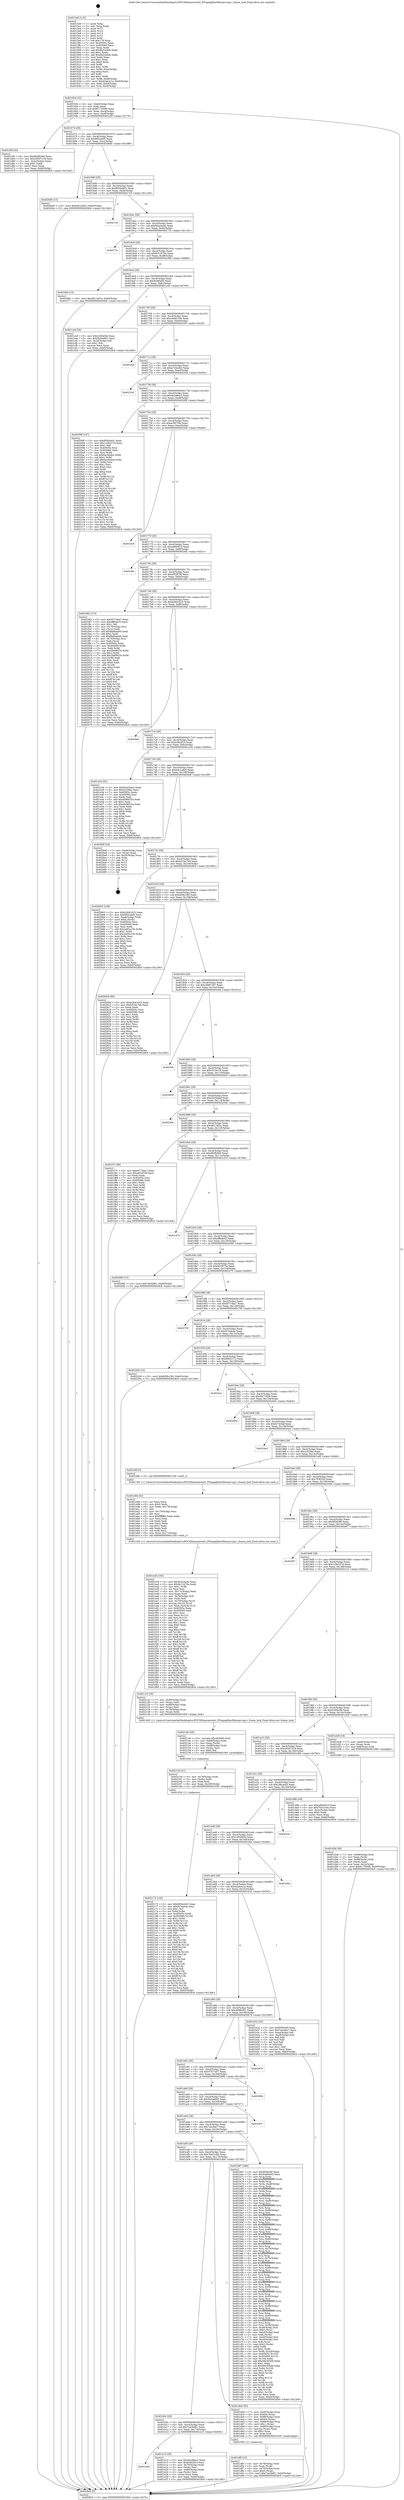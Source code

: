 digraph "0x4015e0" {
  label = "0x4015e0 (/mnt/c/Users/mathe/Desktop/tcc/POCII/binaries/extr_FFmpeglibavfilterqsvvpp.c_frame_lock_Final-ollvm.out::main(0))"
  labelloc = "t"
  node[shape=record]

  Entry [label="",width=0.3,height=0.3,shape=circle,fillcolor=black,style=filled]
  "0x401654" [label="{
     0x401654 [32]\l
     | [instrs]\l
     &nbsp;&nbsp;0x401654 \<+6\>: mov -0xb0(%rbp),%eax\l
     &nbsp;&nbsp;0x40165a \<+2\>: mov %eax,%ecx\l
     &nbsp;&nbsp;0x40165c \<+6\>: sub $0x817350f0,%ecx\l
     &nbsp;&nbsp;0x401662 \<+6\>: mov %eax,-0xc4(%rbp)\l
     &nbsp;&nbsp;0x401668 \<+6\>: mov %ecx,-0xc8(%rbp)\l
     &nbsp;&nbsp;0x40166e \<+6\>: je 0000000000401d5f \<main+0x77f\>\l
  }"]
  "0x401d5f" [label="{
     0x401d5f [30]\l
     | [instrs]\l
     &nbsp;&nbsp;0x401d5f \<+5\>: mov $0xd82fb560,%eax\l
     &nbsp;&nbsp;0x401d64 \<+5\>: mov $0x29307318,%ecx\l
     &nbsp;&nbsp;0x401d69 \<+3\>: mov -0x2c(%rbp),%edx\l
     &nbsp;&nbsp;0x401d6c \<+3\>: cmp $0x1,%edx\l
     &nbsp;&nbsp;0x401d6f \<+3\>: cmovl %ecx,%eax\l
     &nbsp;&nbsp;0x401d72 \<+6\>: mov %eax,-0xb0(%rbp)\l
     &nbsp;&nbsp;0x401d78 \<+5\>: jmp 00000000004028c6 \<main+0x12e6\>\l
  }"]
  "0x401674" [label="{
     0x401674 [28]\l
     | [instrs]\l
     &nbsp;&nbsp;0x401674 \<+5\>: jmp 0000000000401679 \<main+0x99\>\l
     &nbsp;&nbsp;0x401679 \<+6\>: mov -0xc4(%rbp),%eax\l
     &nbsp;&nbsp;0x40167f \<+5\>: sub $0x890cabf5,%eax\l
     &nbsp;&nbsp;0x401684 \<+6\>: mov %eax,-0xcc(%rbp)\l
     &nbsp;&nbsp;0x40168a \<+6\>: je 00000000004026d0 \<main+0x10f0\>\l
  }"]
  Exit [label="",width=0.3,height=0.3,shape=circle,fillcolor=black,style=filled,peripheries=2]
  "0x4026d0" [label="{
     0x4026d0 [15]\l
     | [instrs]\l
     &nbsp;&nbsp;0x4026d0 \<+10\>: movl $0xb4c1a9c5,-0xb0(%rbp)\l
     &nbsp;&nbsp;0x4026da \<+5\>: jmp 00000000004028c6 \<main+0x12e6\>\l
  }"]
  "0x401690" [label="{
     0x401690 [28]\l
     | [instrs]\l
     &nbsp;&nbsp;0x401690 \<+5\>: jmp 0000000000401695 \<main+0xb5\>\l
     &nbsp;&nbsp;0x401695 \<+6\>: mov -0xc4(%rbp),%eax\l
     &nbsp;&nbsp;0x40169b \<+5\>: sub $0x893bcb01,%eax\l
     &nbsp;&nbsp;0x4016a0 \<+6\>: mov %eax,-0xd0(%rbp)\l
     &nbsp;&nbsp;0x4016a6 \<+6\>: je 00000000004027c9 \<main+0x11e9\>\l
  }"]
  "0x402172" [label="{
     0x402172 [142]\l
     | [instrs]\l
     &nbsp;&nbsp;0x402172 \<+5\>: mov $0x893bcb01,%eax\l
     &nbsp;&nbsp;0x402177 \<+5\>: mov $0xf47aab4e,%esi\l
     &nbsp;&nbsp;0x40217c \<+2\>: mov $0x1,%cl\l
     &nbsp;&nbsp;0x40217e \<+3\>: xor %r8d,%r8d\l
     &nbsp;&nbsp;0x402181 \<+8\>: mov 0x40505c,%r9d\l
     &nbsp;&nbsp;0x402189 \<+8\>: mov 0x405060,%r10d\l
     &nbsp;&nbsp;0x402191 \<+4\>: sub $0x1,%r8d\l
     &nbsp;&nbsp;0x402195 \<+3\>: mov %r9d,%r11d\l
     &nbsp;&nbsp;0x402198 \<+3\>: add %r8d,%r11d\l
     &nbsp;&nbsp;0x40219b \<+4\>: imul %r11d,%r9d\l
     &nbsp;&nbsp;0x40219f \<+4\>: and $0x1,%r9d\l
     &nbsp;&nbsp;0x4021a3 \<+4\>: cmp $0x0,%r9d\l
     &nbsp;&nbsp;0x4021a7 \<+3\>: sete %bl\l
     &nbsp;&nbsp;0x4021aa \<+4\>: cmp $0xa,%r10d\l
     &nbsp;&nbsp;0x4021ae \<+4\>: setl %r14b\l
     &nbsp;&nbsp;0x4021b2 \<+3\>: mov %bl,%r15b\l
     &nbsp;&nbsp;0x4021b5 \<+4\>: xor $0xff,%r15b\l
     &nbsp;&nbsp;0x4021b9 \<+3\>: mov %r14b,%r12b\l
     &nbsp;&nbsp;0x4021bc \<+4\>: xor $0xff,%r12b\l
     &nbsp;&nbsp;0x4021c0 \<+3\>: xor $0x0,%cl\l
     &nbsp;&nbsp;0x4021c3 \<+3\>: mov %r15b,%r13b\l
     &nbsp;&nbsp;0x4021c6 \<+4\>: and $0x0,%r13b\l
     &nbsp;&nbsp;0x4021ca \<+2\>: and %cl,%bl\l
     &nbsp;&nbsp;0x4021cc \<+3\>: mov %r12b,%dl\l
     &nbsp;&nbsp;0x4021cf \<+3\>: and $0x0,%dl\l
     &nbsp;&nbsp;0x4021d2 \<+3\>: and %cl,%r14b\l
     &nbsp;&nbsp;0x4021d5 \<+3\>: or %bl,%r13b\l
     &nbsp;&nbsp;0x4021d8 \<+3\>: or %r14b,%dl\l
     &nbsp;&nbsp;0x4021db \<+3\>: xor %dl,%r13b\l
     &nbsp;&nbsp;0x4021de \<+3\>: or %r12b,%r15b\l
     &nbsp;&nbsp;0x4021e1 \<+4\>: xor $0xff,%r15b\l
     &nbsp;&nbsp;0x4021e5 \<+3\>: or $0x0,%cl\l
     &nbsp;&nbsp;0x4021e8 \<+3\>: and %cl,%r15b\l
     &nbsp;&nbsp;0x4021eb \<+3\>: or %r15b,%r13b\l
     &nbsp;&nbsp;0x4021ee \<+4\>: test $0x1,%r13b\l
     &nbsp;&nbsp;0x4021f2 \<+3\>: cmovne %esi,%eax\l
     &nbsp;&nbsp;0x4021f5 \<+6\>: mov %eax,-0xb0(%rbp)\l
     &nbsp;&nbsp;0x4021fb \<+5\>: jmp 00000000004028c6 \<main+0x12e6\>\l
  }"]
  "0x4027c9" [label="{
     0x4027c9\l
  }", style=dashed]
  "0x4016ac" [label="{
     0x4016ac [28]\l
     | [instrs]\l
     &nbsp;&nbsp;0x4016ac \<+5\>: jmp 00000000004016b1 \<main+0xd1\>\l
     &nbsp;&nbsp;0x4016b1 \<+6\>: mov -0xc4(%rbp),%eax\l
     &nbsp;&nbsp;0x4016b7 \<+5\>: sub $0x92a24a42,%eax\l
     &nbsp;&nbsp;0x4016bc \<+6\>: mov %eax,-0xd4(%rbp)\l
     &nbsp;&nbsp;0x4016c2 \<+6\>: je 000000000040273c \<main+0x115c\>\l
  }"]
  "0x40215d" [label="{
     0x40215d [21]\l
     | [instrs]\l
     &nbsp;&nbsp;0x40215d \<+4\>: mov -0x78(%rbp),%rdx\l
     &nbsp;&nbsp;0x402161 \<+3\>: mov (%rdx),%rdx\l
     &nbsp;&nbsp;0x402164 \<+3\>: mov %rdx,%rdi\l
     &nbsp;&nbsp;0x402167 \<+6\>: mov %eax,-0x180(%rbp)\l
     &nbsp;&nbsp;0x40216d \<+5\>: call 0000000000401030 \<free@plt\>\l
     | [calls]\l
     &nbsp;&nbsp;0x401030 \{1\} (unknown)\l
  }"]
  "0x40273c" [label="{
     0x40273c\l
  }", style=dashed]
  "0x4016c8" [label="{
     0x4016c8 [28]\l
     | [instrs]\l
     &nbsp;&nbsp;0x4016c8 \<+5\>: jmp 00000000004016cd \<main+0xed\>\l
     &nbsp;&nbsp;0x4016cd \<+6\>: mov -0xc4(%rbp),%eax\l
     &nbsp;&nbsp;0x4016d3 \<+5\>: sub $0x9c12476a,%eax\l
     &nbsp;&nbsp;0x4016d8 \<+6\>: mov %eax,-0xd8(%rbp)\l
     &nbsp;&nbsp;0x4016de \<+6\>: je 0000000000401f6d \<main+0x98d\>\l
  }"]
  "0x402140" [label="{
     0x402140 [29]\l
     | [instrs]\l
     &nbsp;&nbsp;0x402140 \<+10\>: movabs $0x4030d6,%rdi\l
     &nbsp;&nbsp;0x40214a \<+4\>: mov -0x68(%rbp),%rdx\l
     &nbsp;&nbsp;0x40214e \<+2\>: mov %eax,(%rdx)\l
     &nbsp;&nbsp;0x402150 \<+4\>: mov -0x68(%rbp),%rdx\l
     &nbsp;&nbsp;0x402154 \<+2\>: mov (%rdx),%esi\l
     &nbsp;&nbsp;0x402156 \<+2\>: mov $0x0,%al\l
     &nbsp;&nbsp;0x402158 \<+5\>: call 0000000000401040 \<printf@plt\>\l
     | [calls]\l
     &nbsp;&nbsp;0x401040 \{1\} (unknown)\l
  }"]
  "0x401f6d" [label="{
     0x401f6d [15]\l
     | [instrs]\l
     &nbsp;&nbsp;0x401f6d \<+10\>: movl $0xd6116f1e,-0xb0(%rbp)\l
     &nbsp;&nbsp;0x401f77 \<+5\>: jmp 00000000004028c6 \<main+0x12e6\>\l
  }"]
  "0x4016e4" [label="{
     0x4016e4 [28]\l
     | [instrs]\l
     &nbsp;&nbsp;0x4016e4 \<+5\>: jmp 00000000004016e9 \<main+0x109\>\l
     &nbsp;&nbsp;0x4016e9 \<+6\>: mov -0xc4(%rbp),%eax\l
     &nbsp;&nbsp;0x4016ef \<+5\>: sub $0x9cfd6e93,%eax\l
     &nbsp;&nbsp;0x4016f4 \<+6\>: mov %eax,-0xdc(%rbp)\l
     &nbsp;&nbsp;0x4016fa \<+6\>: je 0000000000401ce9 \<main+0x709\>\l
  }"]
  "0x401ec8" [label="{
     0x401ec8 [165]\l
     | [instrs]\l
     &nbsp;&nbsp;0x401ec8 \<+5\>: mov $0x92a24a42,%ecx\l
     &nbsp;&nbsp;0x401ecd \<+5\>: mov $0x9c12476a,%edx\l
     &nbsp;&nbsp;0x401ed2 \<+3\>: mov $0x1,%r8b\l
     &nbsp;&nbsp;0x401ed5 \<+2\>: xor %esi,%esi\l
     &nbsp;&nbsp;0x401ed7 \<+6\>: mov -0x17c(%rbp),%edi\l
     &nbsp;&nbsp;0x401edd \<+3\>: imul %eax,%edi\l
     &nbsp;&nbsp;0x401ee0 \<+4\>: mov -0x78(%rbp),%r9\l
     &nbsp;&nbsp;0x401ee4 \<+3\>: mov (%r9),%r9\l
     &nbsp;&nbsp;0x401ee7 \<+4\>: mov -0x70(%rbp),%r10\l
     &nbsp;&nbsp;0x401eeb \<+3\>: movslq (%r10),%r10\l
     &nbsp;&nbsp;0x401eee \<+4\>: mov %edi,(%r9,%r10,4)\l
     &nbsp;&nbsp;0x401ef2 \<+7\>: mov 0x40505c,%eax\l
     &nbsp;&nbsp;0x401ef9 \<+7\>: mov 0x405060,%edi\l
     &nbsp;&nbsp;0x401f00 \<+3\>: sub $0x1,%esi\l
     &nbsp;&nbsp;0x401f03 \<+3\>: mov %eax,%r11d\l
     &nbsp;&nbsp;0x401f06 \<+3\>: add %esi,%r11d\l
     &nbsp;&nbsp;0x401f09 \<+4\>: imul %r11d,%eax\l
     &nbsp;&nbsp;0x401f0d \<+3\>: and $0x1,%eax\l
     &nbsp;&nbsp;0x401f10 \<+3\>: cmp $0x0,%eax\l
     &nbsp;&nbsp;0x401f13 \<+3\>: sete %bl\l
     &nbsp;&nbsp;0x401f16 \<+3\>: cmp $0xa,%edi\l
     &nbsp;&nbsp;0x401f19 \<+4\>: setl %r14b\l
     &nbsp;&nbsp;0x401f1d \<+3\>: mov %bl,%r15b\l
     &nbsp;&nbsp;0x401f20 \<+4\>: xor $0xff,%r15b\l
     &nbsp;&nbsp;0x401f24 \<+3\>: mov %r14b,%r12b\l
     &nbsp;&nbsp;0x401f27 \<+4\>: xor $0xff,%r12b\l
     &nbsp;&nbsp;0x401f2b \<+4\>: xor $0x1,%r8b\l
     &nbsp;&nbsp;0x401f2f \<+3\>: mov %r15b,%r13b\l
     &nbsp;&nbsp;0x401f32 \<+4\>: and $0xff,%r13b\l
     &nbsp;&nbsp;0x401f36 \<+3\>: and %r8b,%bl\l
     &nbsp;&nbsp;0x401f39 \<+3\>: mov %r12b,%al\l
     &nbsp;&nbsp;0x401f3c \<+2\>: and $0xff,%al\l
     &nbsp;&nbsp;0x401f3e \<+3\>: and %r8b,%r14b\l
     &nbsp;&nbsp;0x401f41 \<+3\>: or %bl,%r13b\l
     &nbsp;&nbsp;0x401f44 \<+3\>: or %r14b,%al\l
     &nbsp;&nbsp;0x401f47 \<+3\>: xor %al,%r13b\l
     &nbsp;&nbsp;0x401f4a \<+3\>: or %r12b,%r15b\l
     &nbsp;&nbsp;0x401f4d \<+4\>: xor $0xff,%r15b\l
     &nbsp;&nbsp;0x401f51 \<+4\>: or $0x1,%r8b\l
     &nbsp;&nbsp;0x401f55 \<+3\>: and %r8b,%r15b\l
     &nbsp;&nbsp;0x401f58 \<+3\>: or %r15b,%r13b\l
     &nbsp;&nbsp;0x401f5b \<+4\>: test $0x1,%r13b\l
     &nbsp;&nbsp;0x401f5f \<+3\>: cmovne %edx,%ecx\l
     &nbsp;&nbsp;0x401f62 \<+6\>: mov %ecx,-0xb0(%rbp)\l
     &nbsp;&nbsp;0x401f68 \<+5\>: jmp 00000000004028c6 \<main+0x12e6\>\l
  }"]
  "0x401ce9" [label="{
     0x401ce9 [30]\l
     | [instrs]\l
     &nbsp;&nbsp;0x401ce9 \<+5\>: mov $0x23d0a3fa,%eax\l
     &nbsp;&nbsp;0x401cee \<+5\>: mov $0x5b2ee691,%ecx\l
     &nbsp;&nbsp;0x401cf3 \<+3\>: mov -0x2d(%rbp),%dl\l
     &nbsp;&nbsp;0x401cf6 \<+3\>: test $0x1,%dl\l
     &nbsp;&nbsp;0x401cf9 \<+3\>: cmovne %ecx,%eax\l
     &nbsp;&nbsp;0x401cfc \<+6\>: mov %eax,-0xb0(%rbp)\l
     &nbsp;&nbsp;0x401d02 \<+5\>: jmp 00000000004028c6 \<main+0x12e6\>\l
  }"]
  "0x401700" [label="{
     0x401700 [28]\l
     | [instrs]\l
     &nbsp;&nbsp;0x401700 \<+5\>: jmp 0000000000401705 \<main+0x125\>\l
     &nbsp;&nbsp;0x401705 \<+6\>: mov -0xc4(%rbp),%eax\l
     &nbsp;&nbsp;0x40170b \<+5\>: sub $0xa4682100,%eax\l
     &nbsp;&nbsp;0x401710 \<+6\>: mov %eax,-0xe0(%rbp)\l
     &nbsp;&nbsp;0x401716 \<+6\>: je 000000000040220f \<main+0xc2f\>\l
  }"]
  "0x401e94" [label="{
     0x401e94 [52]\l
     | [instrs]\l
     &nbsp;&nbsp;0x401e94 \<+2\>: xor %ecx,%ecx\l
     &nbsp;&nbsp;0x401e96 \<+5\>: mov $0x2,%edx\l
     &nbsp;&nbsp;0x401e9b \<+6\>: mov %edx,-0x178(%rbp)\l
     &nbsp;&nbsp;0x401ea1 \<+1\>: cltd\l
     &nbsp;&nbsp;0x401ea2 \<+6\>: mov -0x178(%rbp),%esi\l
     &nbsp;&nbsp;0x401ea8 \<+2\>: idiv %esi\l
     &nbsp;&nbsp;0x401eaa \<+6\>: imul $0xfffffffe,%edx,%edx\l
     &nbsp;&nbsp;0x401eb0 \<+2\>: mov %ecx,%edi\l
     &nbsp;&nbsp;0x401eb2 \<+2\>: sub %edx,%edi\l
     &nbsp;&nbsp;0x401eb4 \<+2\>: mov %ecx,%edx\l
     &nbsp;&nbsp;0x401eb6 \<+3\>: sub $0x1,%edx\l
     &nbsp;&nbsp;0x401eb9 \<+2\>: add %edx,%edi\l
     &nbsp;&nbsp;0x401ebb \<+2\>: sub %edi,%ecx\l
     &nbsp;&nbsp;0x401ebd \<+6\>: mov %ecx,-0x17c(%rbp)\l
     &nbsp;&nbsp;0x401ec3 \<+5\>: call 0000000000401160 \<next_i\>\l
     | [calls]\l
     &nbsp;&nbsp;0x401160 \{1\} (/mnt/c/Users/mathe/Desktop/tcc/POCII/binaries/extr_FFmpeglibavfilterqsvvpp.c_frame_lock_Final-ollvm.out::next_i)\l
  }"]
  "0x40220f" [label="{
     0x40220f\l
  }", style=dashed]
  "0x40171c" [label="{
     0x40171c [28]\l
     | [instrs]\l
     &nbsp;&nbsp;0x40171c \<+5\>: jmp 0000000000401721 \<main+0x141\>\l
     &nbsp;&nbsp;0x401721 \<+6\>: mov -0xc4(%rbp),%eax\l
     &nbsp;&nbsp;0x401727 \<+5\>: sub $0xa71bceb0,%eax\l
     &nbsp;&nbsp;0x40172c \<+6\>: mov %eax,-0xe4(%rbp)\l
     &nbsp;&nbsp;0x401732 \<+6\>: je 000000000040233d \<main+0xd5d\>\l
  }"]
  "0x401b28" [label="{
     0x401b28\l
  }", style=dashed]
  "0x40233d" [label="{
     0x40233d\l
  }", style=dashed]
  "0x401738" [label="{
     0x401738 [28]\l
     | [instrs]\l
     &nbsp;&nbsp;0x401738 \<+5\>: jmp 000000000040173d \<main+0x15d\>\l
     &nbsp;&nbsp;0x40173d \<+6\>: mov -0xc4(%rbp),%eax\l
     &nbsp;&nbsp;0x401743 \<+5\>: sub $0xab2d8ac2,%eax\l
     &nbsp;&nbsp;0x401748 \<+6\>: mov %eax,-0xe8(%rbp)\l
     &nbsp;&nbsp;0x40174e \<+6\>: je 000000000040208f \<main+0xaaf\>\l
  }"]
  "0x401e10" [label="{
     0x401e10 [36]\l
     | [instrs]\l
     &nbsp;&nbsp;0x401e10 \<+5\>: mov $0xab2d8ac2,%eax\l
     &nbsp;&nbsp;0x401e15 \<+5\>: mov $0xb3fa2f10,%ecx\l
     &nbsp;&nbsp;0x401e1a \<+4\>: mov -0x70(%rbp),%rdx\l
     &nbsp;&nbsp;0x401e1e \<+2\>: mov (%rdx),%esi\l
     &nbsp;&nbsp;0x401e20 \<+4\>: mov -0x80(%rbp),%rdx\l
     &nbsp;&nbsp;0x401e24 \<+2\>: cmp (%rdx),%esi\l
     &nbsp;&nbsp;0x401e26 \<+3\>: cmovl %ecx,%eax\l
     &nbsp;&nbsp;0x401e29 \<+6\>: mov %eax,-0xb0(%rbp)\l
     &nbsp;&nbsp;0x401e2f \<+5\>: jmp 00000000004028c6 \<main+0x12e6\>\l
  }"]
  "0x40208f" [label="{
     0x40208f [147]\l
     | [instrs]\l
     &nbsp;&nbsp;0x40208f \<+5\>: mov $0x893bcb01,%eax\l
     &nbsp;&nbsp;0x402094 \<+5\>: mov $0x1c5b227d,%ecx\l
     &nbsp;&nbsp;0x402099 \<+2\>: mov $0x1,%dl\l
     &nbsp;&nbsp;0x40209b \<+7\>: mov 0x40505c,%esi\l
     &nbsp;&nbsp;0x4020a2 \<+7\>: mov 0x405060,%edi\l
     &nbsp;&nbsp;0x4020a9 \<+3\>: mov %esi,%r8d\l
     &nbsp;&nbsp;0x4020ac \<+7\>: sub $0x6ac0dab4,%r8d\l
     &nbsp;&nbsp;0x4020b3 \<+4\>: sub $0x1,%r8d\l
     &nbsp;&nbsp;0x4020b7 \<+7\>: add $0x6ac0dab4,%r8d\l
     &nbsp;&nbsp;0x4020be \<+4\>: imul %r8d,%esi\l
     &nbsp;&nbsp;0x4020c2 \<+3\>: and $0x1,%esi\l
     &nbsp;&nbsp;0x4020c5 \<+3\>: cmp $0x0,%esi\l
     &nbsp;&nbsp;0x4020c8 \<+4\>: sete %r9b\l
     &nbsp;&nbsp;0x4020cc \<+3\>: cmp $0xa,%edi\l
     &nbsp;&nbsp;0x4020cf \<+4\>: setl %r10b\l
     &nbsp;&nbsp;0x4020d3 \<+3\>: mov %r9b,%r11b\l
     &nbsp;&nbsp;0x4020d6 \<+4\>: xor $0xff,%r11b\l
     &nbsp;&nbsp;0x4020da \<+3\>: mov %r10b,%bl\l
     &nbsp;&nbsp;0x4020dd \<+3\>: xor $0xff,%bl\l
     &nbsp;&nbsp;0x4020e0 \<+3\>: xor $0x1,%dl\l
     &nbsp;&nbsp;0x4020e3 \<+3\>: mov %r11b,%r14b\l
     &nbsp;&nbsp;0x4020e6 \<+4\>: and $0xff,%r14b\l
     &nbsp;&nbsp;0x4020ea \<+3\>: and %dl,%r9b\l
     &nbsp;&nbsp;0x4020ed \<+3\>: mov %bl,%r15b\l
     &nbsp;&nbsp;0x4020f0 \<+4\>: and $0xff,%r15b\l
     &nbsp;&nbsp;0x4020f4 \<+3\>: and %dl,%r10b\l
     &nbsp;&nbsp;0x4020f7 \<+3\>: or %r9b,%r14b\l
     &nbsp;&nbsp;0x4020fa \<+3\>: or %r10b,%r15b\l
     &nbsp;&nbsp;0x4020fd \<+3\>: xor %r15b,%r14b\l
     &nbsp;&nbsp;0x402100 \<+3\>: or %bl,%r11b\l
     &nbsp;&nbsp;0x402103 \<+4\>: xor $0xff,%r11b\l
     &nbsp;&nbsp;0x402107 \<+3\>: or $0x1,%dl\l
     &nbsp;&nbsp;0x40210a \<+3\>: and %dl,%r11b\l
     &nbsp;&nbsp;0x40210d \<+3\>: or %r11b,%r14b\l
     &nbsp;&nbsp;0x402110 \<+4\>: test $0x1,%r14b\l
     &nbsp;&nbsp;0x402114 \<+3\>: cmovne %ecx,%eax\l
     &nbsp;&nbsp;0x402117 \<+6\>: mov %eax,-0xb0(%rbp)\l
     &nbsp;&nbsp;0x40211d \<+5\>: jmp 00000000004028c6 \<main+0x12e6\>\l
  }"]
  "0x401754" [label="{
     0x401754 [28]\l
     | [instrs]\l
     &nbsp;&nbsp;0x401754 \<+5\>: jmp 0000000000401759 \<main+0x179\>\l
     &nbsp;&nbsp;0x401759 \<+6\>: mov -0xc4(%rbp),%eax\l
     &nbsp;&nbsp;0x40175f \<+5\>: sub $0xac5675fe,%eax\l
     &nbsp;&nbsp;0x401764 \<+6\>: mov %eax,-0xec(%rbp)\l
     &nbsp;&nbsp;0x40176a \<+6\>: je 00000000004023c6 \<main+0xde6\>\l
  }"]
  "0x401df0" [label="{
     0x401df0 [32]\l
     | [instrs]\l
     &nbsp;&nbsp;0x401df0 \<+4\>: mov -0x78(%rbp),%rdi\l
     &nbsp;&nbsp;0x401df4 \<+3\>: mov %rax,(%rdi)\l
     &nbsp;&nbsp;0x401df7 \<+4\>: mov -0x70(%rbp),%rax\l
     &nbsp;&nbsp;0x401dfb \<+6\>: movl $0x0,(%rax)\l
     &nbsp;&nbsp;0x401e01 \<+10\>: movl $0x7ee5bf61,-0xb0(%rbp)\l
     &nbsp;&nbsp;0x401e0b \<+5\>: jmp 00000000004028c6 \<main+0x12e6\>\l
  }"]
  "0x4023c6" [label="{
     0x4023c6\l
  }", style=dashed]
  "0x401770" [label="{
     0x401770 [28]\l
     | [instrs]\l
     &nbsp;&nbsp;0x401770 \<+5\>: jmp 0000000000401775 \<main+0x195\>\l
     &nbsp;&nbsp;0x401775 \<+6\>: mov -0xc4(%rbp),%eax\l
     &nbsp;&nbsp;0x40177b \<+5\>: sub $0xadf44910,%eax\l
     &nbsp;&nbsp;0x401780 \<+6\>: mov %eax,-0xf0(%rbp)\l
     &nbsp;&nbsp;0x401786 \<+6\>: je 00000000004024fc \<main+0xf1c\>\l
  }"]
  "0x401b0c" [label="{
     0x401b0c [28]\l
     | [instrs]\l
     &nbsp;&nbsp;0x401b0c \<+5\>: jmp 0000000000401b11 \<main+0x531\>\l
     &nbsp;&nbsp;0x401b11 \<+6\>: mov -0xc4(%rbp),%eax\l
     &nbsp;&nbsp;0x401b17 \<+5\>: sub $0x7ee5bf61,%eax\l
     &nbsp;&nbsp;0x401b1c \<+6\>: mov %eax,-0x174(%rbp)\l
     &nbsp;&nbsp;0x401b22 \<+6\>: je 0000000000401e10 \<main+0x830\>\l
  }"]
  "0x4024fc" [label="{
     0x4024fc\l
  }", style=dashed]
  "0x40178c" [label="{
     0x40178c [28]\l
     | [instrs]\l
     &nbsp;&nbsp;0x40178c \<+5\>: jmp 0000000000401791 \<main+0x1b1\>\l
     &nbsp;&nbsp;0x401791 \<+6\>: mov -0xc4(%rbp),%eax\l
     &nbsp;&nbsp;0x401797 \<+5\>: sub $0xaf52876f,%eax\l
     &nbsp;&nbsp;0x40179c \<+6\>: mov %eax,-0xf4(%rbp)\l
     &nbsp;&nbsp;0x4017a2 \<+6\>: je 0000000000401fd2 \<main+0x9f2\>\l
  }"]
  "0x401db9" [label="{
     0x401db9 [55]\l
     | [instrs]\l
     &nbsp;&nbsp;0x401db9 \<+7\>: mov -0x90(%rbp),%rax\l
     &nbsp;&nbsp;0x401dc0 \<+6\>: movl $0x64,(%rax)\l
     &nbsp;&nbsp;0x401dc6 \<+7\>: mov -0x88(%rbp),%rax\l
     &nbsp;&nbsp;0x401dcd \<+6\>: movl $0x64,(%rax)\l
     &nbsp;&nbsp;0x401dd3 \<+4\>: mov -0x80(%rbp),%rax\l
     &nbsp;&nbsp;0x401dd7 \<+6\>: movl $0x1,(%rax)\l
     &nbsp;&nbsp;0x401ddd \<+4\>: mov -0x80(%rbp),%rax\l
     &nbsp;&nbsp;0x401de1 \<+3\>: movslq (%rax),%rax\l
     &nbsp;&nbsp;0x401de4 \<+4\>: shl $0x2,%rax\l
     &nbsp;&nbsp;0x401de8 \<+3\>: mov %rax,%rdi\l
     &nbsp;&nbsp;0x401deb \<+5\>: call 0000000000401050 \<malloc@plt\>\l
     | [calls]\l
     &nbsp;&nbsp;0x401050 \{1\} (unknown)\l
  }"]
  "0x401fd2" [label="{
     0x401fd2 [174]\l
     | [instrs]\l
     &nbsp;&nbsp;0x401fd2 \<+5\>: mov $0xf4774ba7,%eax\l
     &nbsp;&nbsp;0x401fd7 \<+5\>: mov $0xdffbde33,%ecx\l
     &nbsp;&nbsp;0x401fdc \<+2\>: mov $0x1,%dl\l
     &nbsp;&nbsp;0x401fde \<+4\>: mov -0x70(%rbp),%rsi\l
     &nbsp;&nbsp;0x401fe2 \<+2\>: mov (%rsi),%edi\l
     &nbsp;&nbsp;0x401fe4 \<+6\>: add $0x9b6bad40,%edi\l
     &nbsp;&nbsp;0x401fea \<+3\>: add $0x1,%edi\l
     &nbsp;&nbsp;0x401fed \<+6\>: sub $0x9b6bad40,%edi\l
     &nbsp;&nbsp;0x401ff3 \<+4\>: mov -0x70(%rbp),%rsi\l
     &nbsp;&nbsp;0x401ff7 \<+2\>: mov %edi,(%rsi)\l
     &nbsp;&nbsp;0x401ff9 \<+7\>: mov 0x40505c,%edi\l
     &nbsp;&nbsp;0x402000 \<+8\>: mov 0x405060,%r8d\l
     &nbsp;&nbsp;0x402008 \<+3\>: mov %edi,%r9d\l
     &nbsp;&nbsp;0x40200b \<+7\>: sub $0x2b6f9534,%r9d\l
     &nbsp;&nbsp;0x402012 \<+4\>: sub $0x1,%r9d\l
     &nbsp;&nbsp;0x402016 \<+7\>: add $0x2b6f9534,%r9d\l
     &nbsp;&nbsp;0x40201d \<+4\>: imul %r9d,%edi\l
     &nbsp;&nbsp;0x402021 \<+3\>: and $0x1,%edi\l
     &nbsp;&nbsp;0x402024 \<+3\>: cmp $0x0,%edi\l
     &nbsp;&nbsp;0x402027 \<+4\>: sete %r10b\l
     &nbsp;&nbsp;0x40202b \<+4\>: cmp $0xa,%r8d\l
     &nbsp;&nbsp;0x40202f \<+4\>: setl %r11b\l
     &nbsp;&nbsp;0x402033 \<+3\>: mov %r10b,%bl\l
     &nbsp;&nbsp;0x402036 \<+3\>: xor $0xff,%bl\l
     &nbsp;&nbsp;0x402039 \<+3\>: mov %r11b,%r14b\l
     &nbsp;&nbsp;0x40203c \<+4\>: xor $0xff,%r14b\l
     &nbsp;&nbsp;0x402040 \<+3\>: xor $0x0,%dl\l
     &nbsp;&nbsp;0x402043 \<+3\>: mov %bl,%r15b\l
     &nbsp;&nbsp;0x402046 \<+4\>: and $0x0,%r15b\l
     &nbsp;&nbsp;0x40204a \<+3\>: and %dl,%r10b\l
     &nbsp;&nbsp;0x40204d \<+3\>: mov %r14b,%r12b\l
     &nbsp;&nbsp;0x402050 \<+4\>: and $0x0,%r12b\l
     &nbsp;&nbsp;0x402054 \<+3\>: and %dl,%r11b\l
     &nbsp;&nbsp;0x402057 \<+3\>: or %r10b,%r15b\l
     &nbsp;&nbsp;0x40205a \<+3\>: or %r11b,%r12b\l
     &nbsp;&nbsp;0x40205d \<+3\>: xor %r12b,%r15b\l
     &nbsp;&nbsp;0x402060 \<+3\>: or %r14b,%bl\l
     &nbsp;&nbsp;0x402063 \<+3\>: xor $0xff,%bl\l
     &nbsp;&nbsp;0x402066 \<+3\>: or $0x0,%dl\l
     &nbsp;&nbsp;0x402069 \<+2\>: and %dl,%bl\l
     &nbsp;&nbsp;0x40206b \<+3\>: or %bl,%r15b\l
     &nbsp;&nbsp;0x40206e \<+4\>: test $0x1,%r15b\l
     &nbsp;&nbsp;0x402072 \<+3\>: cmovne %ecx,%eax\l
     &nbsp;&nbsp;0x402075 \<+6\>: mov %eax,-0xb0(%rbp)\l
     &nbsp;&nbsp;0x40207b \<+5\>: jmp 00000000004028c6 \<main+0x12e6\>\l
  }"]
  "0x4017a8" [label="{
     0x4017a8 [28]\l
     | [instrs]\l
     &nbsp;&nbsp;0x4017a8 \<+5\>: jmp 00000000004017ad \<main+0x1cd\>\l
     &nbsp;&nbsp;0x4017ad \<+6\>: mov -0xc4(%rbp),%eax\l
     &nbsp;&nbsp;0x4017b3 \<+5\>: sub $0xb2841615,%eax\l
     &nbsp;&nbsp;0x4017b8 \<+6\>: mov %eax,-0xf8(%rbp)\l
     &nbsp;&nbsp;0x4017be \<+6\>: je 00000000004028af \<main+0x12cf\>\l
  }"]
  "0x401d3b" [label="{
     0x401d3b [36]\l
     | [instrs]\l
     &nbsp;&nbsp;0x401d3b \<+7\>: mov -0x98(%rbp),%rdi\l
     &nbsp;&nbsp;0x401d42 \<+2\>: mov %eax,(%rdi)\l
     &nbsp;&nbsp;0x401d44 \<+7\>: mov -0x98(%rbp),%rdi\l
     &nbsp;&nbsp;0x401d4b \<+2\>: mov (%rdi),%eax\l
     &nbsp;&nbsp;0x401d4d \<+3\>: mov %eax,-0x2c(%rbp)\l
     &nbsp;&nbsp;0x401d50 \<+10\>: movl $0x817350f0,-0xb0(%rbp)\l
     &nbsp;&nbsp;0x401d5a \<+5\>: jmp 00000000004028c6 \<main+0x12e6\>\l
  }"]
  "0x4028af" [label="{
     0x4028af\l
  }", style=dashed]
  "0x4017c4" [label="{
     0x4017c4 [28]\l
     | [instrs]\l
     &nbsp;&nbsp;0x4017c4 \<+5\>: jmp 00000000004017c9 \<main+0x1e9\>\l
     &nbsp;&nbsp;0x4017c9 \<+6\>: mov -0xc4(%rbp),%eax\l
     &nbsp;&nbsp;0x4017cf \<+5\>: sub $0xb3fa2f10,%eax\l
     &nbsp;&nbsp;0x4017d4 \<+6\>: mov %eax,-0xfc(%rbp)\l
     &nbsp;&nbsp;0x4017da \<+6\>: je 0000000000401e34 \<main+0x854\>\l
  }"]
  "0x401af0" [label="{
     0x401af0 [28]\l
     | [instrs]\l
     &nbsp;&nbsp;0x401af0 \<+5\>: jmp 0000000000401af5 \<main+0x515\>\l
     &nbsp;&nbsp;0x401af5 \<+6\>: mov -0xc4(%rbp),%eax\l
     &nbsp;&nbsp;0x401afb \<+5\>: sub $0x7be3140c,%eax\l
     &nbsp;&nbsp;0x401b00 \<+6\>: mov %eax,-0x170(%rbp)\l
     &nbsp;&nbsp;0x401b06 \<+6\>: je 0000000000401db9 \<main+0x7d9\>\l
  }"]
  "0x401e34" [label="{
     0x401e34 [91]\l
     | [instrs]\l
     &nbsp;&nbsp;0x401e34 \<+5\>: mov $0x92a24a42,%eax\l
     &nbsp;&nbsp;0x401e39 \<+5\>: mov $0x2325fec,%ecx\l
     &nbsp;&nbsp;0x401e3e \<+7\>: mov 0x40505c,%edx\l
     &nbsp;&nbsp;0x401e45 \<+7\>: mov 0x405060,%esi\l
     &nbsp;&nbsp;0x401e4c \<+2\>: mov %edx,%edi\l
     &nbsp;&nbsp;0x401e4e \<+6\>: add $0xeb96025a,%edi\l
     &nbsp;&nbsp;0x401e54 \<+3\>: sub $0x1,%edi\l
     &nbsp;&nbsp;0x401e57 \<+6\>: sub $0xeb96025a,%edi\l
     &nbsp;&nbsp;0x401e5d \<+3\>: imul %edi,%edx\l
     &nbsp;&nbsp;0x401e60 \<+3\>: and $0x1,%edx\l
     &nbsp;&nbsp;0x401e63 \<+3\>: cmp $0x0,%edx\l
     &nbsp;&nbsp;0x401e66 \<+4\>: sete %r8b\l
     &nbsp;&nbsp;0x401e6a \<+3\>: cmp $0xa,%esi\l
     &nbsp;&nbsp;0x401e6d \<+4\>: setl %r9b\l
     &nbsp;&nbsp;0x401e71 \<+3\>: mov %r8b,%r10b\l
     &nbsp;&nbsp;0x401e74 \<+3\>: and %r9b,%r10b\l
     &nbsp;&nbsp;0x401e77 \<+3\>: xor %r9b,%r8b\l
     &nbsp;&nbsp;0x401e7a \<+3\>: or %r8b,%r10b\l
     &nbsp;&nbsp;0x401e7d \<+4\>: test $0x1,%r10b\l
     &nbsp;&nbsp;0x401e81 \<+3\>: cmovne %ecx,%eax\l
     &nbsp;&nbsp;0x401e84 \<+6\>: mov %eax,-0xb0(%rbp)\l
     &nbsp;&nbsp;0x401e8a \<+5\>: jmp 00000000004028c6 \<main+0x12e6\>\l
  }"]
  "0x4017e0" [label="{
     0x4017e0 [28]\l
     | [instrs]\l
     &nbsp;&nbsp;0x4017e0 \<+5\>: jmp 00000000004017e5 \<main+0x205\>\l
     &nbsp;&nbsp;0x4017e5 \<+6\>: mov -0xc4(%rbp),%eax\l
     &nbsp;&nbsp;0x4017eb \<+5\>: sub $0xb4c1a9c5,%eax\l
     &nbsp;&nbsp;0x4017f0 \<+6\>: mov %eax,-0x100(%rbp)\l
     &nbsp;&nbsp;0x4017f6 \<+6\>: je 00000000004026df \<main+0x10ff\>\l
  }"]
  "0x401b67" [label="{
     0x401b67 [386]\l
     | [instrs]\l
     &nbsp;&nbsp;0x401b67 \<+5\>: mov $0x8f38289,%eax\l
     &nbsp;&nbsp;0x401b6c \<+5\>: mov $0x9cfd6e93,%ecx\l
     &nbsp;&nbsp;0x401b71 \<+3\>: mov %rsp,%rdx\l
     &nbsp;&nbsp;0x401b74 \<+4\>: add $0xfffffffffffffff0,%rdx\l
     &nbsp;&nbsp;0x401b78 \<+3\>: mov %rdx,%rsp\l
     &nbsp;&nbsp;0x401b7b \<+7\>: mov %rdx,-0xa8(%rbp)\l
     &nbsp;&nbsp;0x401b82 \<+3\>: mov %rsp,%rdx\l
     &nbsp;&nbsp;0x401b85 \<+4\>: add $0xfffffffffffffff0,%rdx\l
     &nbsp;&nbsp;0x401b89 \<+3\>: mov %rdx,%rsp\l
     &nbsp;&nbsp;0x401b8c \<+3\>: mov %rsp,%rsi\l
     &nbsp;&nbsp;0x401b8f \<+4\>: add $0xfffffffffffffff0,%rsi\l
     &nbsp;&nbsp;0x401b93 \<+3\>: mov %rsi,%rsp\l
     &nbsp;&nbsp;0x401b96 \<+7\>: mov %rsi,-0xa0(%rbp)\l
     &nbsp;&nbsp;0x401b9d \<+3\>: mov %rsp,%rsi\l
     &nbsp;&nbsp;0x401ba0 \<+4\>: add $0xfffffffffffffff0,%rsi\l
     &nbsp;&nbsp;0x401ba4 \<+3\>: mov %rsi,%rsp\l
     &nbsp;&nbsp;0x401ba7 \<+7\>: mov %rsi,-0x98(%rbp)\l
     &nbsp;&nbsp;0x401bae \<+3\>: mov %rsp,%rsi\l
     &nbsp;&nbsp;0x401bb1 \<+4\>: add $0xfffffffffffffff0,%rsi\l
     &nbsp;&nbsp;0x401bb5 \<+3\>: mov %rsi,%rsp\l
     &nbsp;&nbsp;0x401bb8 \<+7\>: mov %rsi,-0x90(%rbp)\l
     &nbsp;&nbsp;0x401bbf \<+3\>: mov %rsp,%rsi\l
     &nbsp;&nbsp;0x401bc2 \<+4\>: add $0xfffffffffffffff0,%rsi\l
     &nbsp;&nbsp;0x401bc6 \<+3\>: mov %rsi,%rsp\l
     &nbsp;&nbsp;0x401bc9 \<+7\>: mov %rsi,-0x88(%rbp)\l
     &nbsp;&nbsp;0x401bd0 \<+3\>: mov %rsp,%rsi\l
     &nbsp;&nbsp;0x401bd3 \<+4\>: add $0xfffffffffffffff0,%rsi\l
     &nbsp;&nbsp;0x401bd7 \<+3\>: mov %rsi,%rsp\l
     &nbsp;&nbsp;0x401bda \<+4\>: mov %rsi,-0x80(%rbp)\l
     &nbsp;&nbsp;0x401bde \<+3\>: mov %rsp,%rsi\l
     &nbsp;&nbsp;0x401be1 \<+4\>: add $0xfffffffffffffff0,%rsi\l
     &nbsp;&nbsp;0x401be5 \<+3\>: mov %rsi,%rsp\l
     &nbsp;&nbsp;0x401be8 \<+4\>: mov %rsi,-0x78(%rbp)\l
     &nbsp;&nbsp;0x401bec \<+3\>: mov %rsp,%rsi\l
     &nbsp;&nbsp;0x401bef \<+4\>: add $0xfffffffffffffff0,%rsi\l
     &nbsp;&nbsp;0x401bf3 \<+3\>: mov %rsi,%rsp\l
     &nbsp;&nbsp;0x401bf6 \<+4\>: mov %rsi,-0x70(%rbp)\l
     &nbsp;&nbsp;0x401bfa \<+3\>: mov %rsp,%rsi\l
     &nbsp;&nbsp;0x401bfd \<+4\>: add $0xfffffffffffffff0,%rsi\l
     &nbsp;&nbsp;0x401c01 \<+3\>: mov %rsi,%rsp\l
     &nbsp;&nbsp;0x401c04 \<+4\>: mov %rsi,-0x68(%rbp)\l
     &nbsp;&nbsp;0x401c08 \<+3\>: mov %rsp,%rsi\l
     &nbsp;&nbsp;0x401c0b \<+4\>: add $0xfffffffffffffff0,%rsi\l
     &nbsp;&nbsp;0x401c0f \<+3\>: mov %rsi,%rsp\l
     &nbsp;&nbsp;0x401c12 \<+4\>: mov %rsi,-0x60(%rbp)\l
     &nbsp;&nbsp;0x401c16 \<+3\>: mov %rsp,%rsi\l
     &nbsp;&nbsp;0x401c19 \<+4\>: add $0xfffffffffffffff0,%rsi\l
     &nbsp;&nbsp;0x401c1d \<+3\>: mov %rsi,%rsp\l
     &nbsp;&nbsp;0x401c20 \<+4\>: mov %rsi,-0x58(%rbp)\l
     &nbsp;&nbsp;0x401c24 \<+3\>: mov %rsp,%rsi\l
     &nbsp;&nbsp;0x401c27 \<+4\>: add $0xfffffffffffffff0,%rsi\l
     &nbsp;&nbsp;0x401c2b \<+3\>: mov %rsi,%rsp\l
     &nbsp;&nbsp;0x401c2e \<+4\>: mov %rsi,-0x50(%rbp)\l
     &nbsp;&nbsp;0x401c32 \<+3\>: mov %rsp,%rsi\l
     &nbsp;&nbsp;0x401c35 \<+4\>: add $0xfffffffffffffff0,%rsi\l
     &nbsp;&nbsp;0x401c39 \<+3\>: mov %rsi,%rsp\l
     &nbsp;&nbsp;0x401c3c \<+4\>: mov %rsi,-0x48(%rbp)\l
     &nbsp;&nbsp;0x401c40 \<+3\>: mov %rsp,%rsi\l
     &nbsp;&nbsp;0x401c43 \<+4\>: add $0xfffffffffffffff0,%rsi\l
     &nbsp;&nbsp;0x401c47 \<+3\>: mov %rsi,%rsp\l
     &nbsp;&nbsp;0x401c4a \<+4\>: mov %rsi,-0x40(%rbp)\l
     &nbsp;&nbsp;0x401c4e \<+3\>: mov %rsp,%rsi\l
     &nbsp;&nbsp;0x401c51 \<+4\>: add $0xfffffffffffffff0,%rsi\l
     &nbsp;&nbsp;0x401c55 \<+3\>: mov %rsi,%rsp\l
     &nbsp;&nbsp;0x401c58 \<+4\>: mov %rsi,-0x38(%rbp)\l
     &nbsp;&nbsp;0x401c5c \<+7\>: mov -0xa8(%rbp),%rsi\l
     &nbsp;&nbsp;0x401c63 \<+6\>: movl $0x0,(%rsi)\l
     &nbsp;&nbsp;0x401c69 \<+6\>: mov -0xb4(%rbp),%edi\l
     &nbsp;&nbsp;0x401c6f \<+2\>: mov %edi,(%rdx)\l
     &nbsp;&nbsp;0x401c71 \<+7\>: mov -0xa0(%rbp),%rsi\l
     &nbsp;&nbsp;0x401c78 \<+7\>: mov -0xc0(%rbp),%r8\l
     &nbsp;&nbsp;0x401c7f \<+3\>: mov %r8,(%rsi)\l
     &nbsp;&nbsp;0x401c82 \<+3\>: cmpl $0x2,(%rdx)\l
     &nbsp;&nbsp;0x401c85 \<+4\>: setne %r9b\l
     &nbsp;&nbsp;0x401c89 \<+4\>: and $0x1,%r9b\l
     &nbsp;&nbsp;0x401c8d \<+4\>: mov %r9b,-0x2d(%rbp)\l
     &nbsp;&nbsp;0x401c91 \<+8\>: mov 0x40505c,%r10d\l
     &nbsp;&nbsp;0x401c99 \<+8\>: mov 0x405060,%r11d\l
     &nbsp;&nbsp;0x401ca1 \<+3\>: mov %r10d,%ebx\l
     &nbsp;&nbsp;0x401ca4 \<+6\>: add $0xb9e305d6,%ebx\l
     &nbsp;&nbsp;0x401caa \<+3\>: sub $0x1,%ebx\l
     &nbsp;&nbsp;0x401cad \<+6\>: sub $0xb9e305d6,%ebx\l
     &nbsp;&nbsp;0x401cb3 \<+4\>: imul %ebx,%r10d\l
     &nbsp;&nbsp;0x401cb7 \<+4\>: and $0x1,%r10d\l
     &nbsp;&nbsp;0x401cbb \<+4\>: cmp $0x0,%r10d\l
     &nbsp;&nbsp;0x401cbf \<+4\>: sete %r9b\l
     &nbsp;&nbsp;0x401cc3 \<+4\>: cmp $0xa,%r11d\l
     &nbsp;&nbsp;0x401cc7 \<+4\>: setl %r14b\l
     &nbsp;&nbsp;0x401ccb \<+3\>: mov %r9b,%r15b\l
     &nbsp;&nbsp;0x401cce \<+3\>: and %r14b,%r15b\l
     &nbsp;&nbsp;0x401cd1 \<+3\>: xor %r14b,%r9b\l
     &nbsp;&nbsp;0x401cd4 \<+3\>: or %r9b,%r15b\l
     &nbsp;&nbsp;0x401cd7 \<+4\>: test $0x1,%r15b\l
     &nbsp;&nbsp;0x401cdb \<+3\>: cmovne %ecx,%eax\l
     &nbsp;&nbsp;0x401cde \<+6\>: mov %eax,-0xb0(%rbp)\l
     &nbsp;&nbsp;0x401ce4 \<+5\>: jmp 00000000004028c6 \<main+0x12e6\>\l
  }"]
  "0x4026df" [label="{
     0x4026df [24]\l
     | [instrs]\l
     &nbsp;&nbsp;0x4026df \<+7\>: mov -0xa8(%rbp),%rax\l
     &nbsp;&nbsp;0x4026e6 \<+2\>: mov (%rax),%eax\l
     &nbsp;&nbsp;0x4026e8 \<+4\>: lea -0x28(%rbp),%rsp\l
     &nbsp;&nbsp;0x4026ec \<+1\>: pop %rbx\l
     &nbsp;&nbsp;0x4026ed \<+2\>: pop %r12\l
     &nbsp;&nbsp;0x4026ef \<+2\>: pop %r13\l
     &nbsp;&nbsp;0x4026f1 \<+2\>: pop %r14\l
     &nbsp;&nbsp;0x4026f3 \<+2\>: pop %r15\l
     &nbsp;&nbsp;0x4026f5 \<+1\>: pop %rbp\l
     &nbsp;&nbsp;0x4026f6 \<+1\>: ret\l
  }"]
  "0x4017fc" [label="{
     0x4017fc [28]\l
     | [instrs]\l
     &nbsp;&nbsp;0x4017fc \<+5\>: jmp 0000000000401801 \<main+0x221\>\l
     &nbsp;&nbsp;0x401801 \<+6\>: mov -0xc4(%rbp),%eax\l
     &nbsp;&nbsp;0x401807 \<+5\>: sub $0xb516c7e9,%eax\l
     &nbsp;&nbsp;0x40180c \<+6\>: mov %eax,-0x104(%rbp)\l
     &nbsp;&nbsp;0x401812 \<+6\>: je 0000000000402663 \<main+0x1083\>\l
  }"]
  "0x401ad4" [label="{
     0x401ad4 [28]\l
     | [instrs]\l
     &nbsp;&nbsp;0x401ad4 \<+5\>: jmp 0000000000401ad9 \<main+0x4f9\>\l
     &nbsp;&nbsp;0x401ad9 \<+6\>: mov -0xc4(%rbp),%eax\l
     &nbsp;&nbsp;0x401adf \<+5\>: sub $0x7aec8ac7,%eax\l
     &nbsp;&nbsp;0x401ae4 \<+6\>: mov %eax,-0x16c(%rbp)\l
     &nbsp;&nbsp;0x401aea \<+6\>: je 0000000000401b67 \<main+0x587\>\l
  }"]
  "0x402663" [label="{
     0x402663 [109]\l
     | [instrs]\l
     &nbsp;&nbsp;0x402663 \<+5\>: mov $0xb2841615,%eax\l
     &nbsp;&nbsp;0x402668 \<+5\>: mov $0x890cabf5,%ecx\l
     &nbsp;&nbsp;0x40266d \<+7\>: mov -0xa8(%rbp),%rdx\l
     &nbsp;&nbsp;0x402674 \<+6\>: movl $0x0,(%rdx)\l
     &nbsp;&nbsp;0x40267a \<+7\>: mov 0x40505c,%esi\l
     &nbsp;&nbsp;0x402681 \<+7\>: mov 0x405060,%edi\l
     &nbsp;&nbsp;0x402688 \<+3\>: mov %esi,%r8d\l
     &nbsp;&nbsp;0x40268b \<+7\>: add $0x2a95a156,%r8d\l
     &nbsp;&nbsp;0x402692 \<+4\>: sub $0x1,%r8d\l
     &nbsp;&nbsp;0x402696 \<+7\>: sub $0x2a95a156,%r8d\l
     &nbsp;&nbsp;0x40269d \<+4\>: imul %r8d,%esi\l
     &nbsp;&nbsp;0x4026a1 \<+3\>: and $0x1,%esi\l
     &nbsp;&nbsp;0x4026a4 \<+3\>: cmp $0x0,%esi\l
     &nbsp;&nbsp;0x4026a7 \<+4\>: sete %r9b\l
     &nbsp;&nbsp;0x4026ab \<+3\>: cmp $0xa,%edi\l
     &nbsp;&nbsp;0x4026ae \<+4\>: setl %r10b\l
     &nbsp;&nbsp;0x4026b2 \<+3\>: mov %r9b,%r11b\l
     &nbsp;&nbsp;0x4026b5 \<+3\>: and %r10b,%r11b\l
     &nbsp;&nbsp;0x4026b8 \<+3\>: xor %r10b,%r9b\l
     &nbsp;&nbsp;0x4026bb \<+3\>: or %r9b,%r11b\l
     &nbsp;&nbsp;0x4026be \<+4\>: test $0x1,%r11b\l
     &nbsp;&nbsp;0x4026c2 \<+3\>: cmovne %ecx,%eax\l
     &nbsp;&nbsp;0x4026c5 \<+6\>: mov %eax,-0xb0(%rbp)\l
     &nbsp;&nbsp;0x4026cb \<+5\>: jmp 00000000004028c6 \<main+0x12e6\>\l
  }"]
  "0x401818" [label="{
     0x401818 [28]\l
     | [instrs]\l
     &nbsp;&nbsp;0x401818 \<+5\>: jmp 000000000040181d \<main+0x23d\>\l
     &nbsp;&nbsp;0x40181d \<+6\>: mov -0xc4(%rbp),%eax\l
     &nbsp;&nbsp;0x401823 \<+5\>: sub $0xbf58c180,%eax\l
     &nbsp;&nbsp;0x401828 \<+6\>: mov %eax,-0x108(%rbp)\l
     &nbsp;&nbsp;0x40182e \<+6\>: je 000000000040260d \<main+0x102d\>\l
  }"]
  "0x401d07" [label="{
     0x401d07\l
  }", style=dashed]
  "0x40260d" [label="{
     0x40260d [86]\l
     | [instrs]\l
     &nbsp;&nbsp;0x40260d \<+5\>: mov $0xb2841615,%eax\l
     &nbsp;&nbsp;0x402612 \<+5\>: mov $0xb516c7e9,%ecx\l
     &nbsp;&nbsp;0x402617 \<+2\>: xor %edx,%edx\l
     &nbsp;&nbsp;0x402619 \<+7\>: mov 0x40505c,%esi\l
     &nbsp;&nbsp;0x402620 \<+7\>: mov 0x405060,%edi\l
     &nbsp;&nbsp;0x402627 \<+3\>: sub $0x1,%edx\l
     &nbsp;&nbsp;0x40262a \<+3\>: mov %esi,%r8d\l
     &nbsp;&nbsp;0x40262d \<+3\>: add %edx,%r8d\l
     &nbsp;&nbsp;0x402630 \<+4\>: imul %r8d,%esi\l
     &nbsp;&nbsp;0x402634 \<+3\>: and $0x1,%esi\l
     &nbsp;&nbsp;0x402637 \<+3\>: cmp $0x0,%esi\l
     &nbsp;&nbsp;0x40263a \<+4\>: sete %r9b\l
     &nbsp;&nbsp;0x40263e \<+3\>: cmp $0xa,%edi\l
     &nbsp;&nbsp;0x402641 \<+4\>: setl %r10b\l
     &nbsp;&nbsp;0x402645 \<+3\>: mov %r9b,%r11b\l
     &nbsp;&nbsp;0x402648 \<+3\>: and %r10b,%r11b\l
     &nbsp;&nbsp;0x40264b \<+3\>: xor %r10b,%r9b\l
     &nbsp;&nbsp;0x40264e \<+3\>: or %r9b,%r11b\l
     &nbsp;&nbsp;0x402651 \<+4\>: test $0x1,%r11b\l
     &nbsp;&nbsp;0x402655 \<+3\>: cmovne %ecx,%eax\l
     &nbsp;&nbsp;0x402658 \<+6\>: mov %eax,-0xb0(%rbp)\l
     &nbsp;&nbsp;0x40265e \<+5\>: jmp 00000000004028c6 \<main+0x12e6\>\l
  }"]
  "0x401834" [label="{
     0x401834 [28]\l
     | [instrs]\l
     &nbsp;&nbsp;0x401834 \<+5\>: jmp 0000000000401839 \<main+0x259\>\l
     &nbsp;&nbsp;0x401839 \<+6\>: mov -0xc4(%rbp),%eax\l
     &nbsp;&nbsp;0x40183f \<+5\>: sub $0xcd887347,%eax\l
     &nbsp;&nbsp;0x401844 \<+6\>: mov %eax,-0x10c(%rbp)\l
     &nbsp;&nbsp;0x40184a \<+6\>: je 00000000004025fe \<main+0x101e\>\l
  }"]
  "0x401ab8" [label="{
     0x401ab8 [28]\l
     | [instrs]\l
     &nbsp;&nbsp;0x401ab8 \<+5\>: jmp 0000000000401abd \<main+0x4dd\>\l
     &nbsp;&nbsp;0x401abd \<+6\>: mov -0xc4(%rbp),%eax\l
     &nbsp;&nbsp;0x401ac3 \<+5\>: sub $0x5b2ee691,%eax\l
     &nbsp;&nbsp;0x401ac8 \<+6\>: mov %eax,-0x168(%rbp)\l
     &nbsp;&nbsp;0x401ace \<+6\>: je 0000000000401d07 \<main+0x727\>\l
  }"]
  "0x4025fe" [label="{
     0x4025fe\l
  }", style=dashed]
  "0x401850" [label="{
     0x401850 [28]\l
     | [instrs]\l
     &nbsp;&nbsp;0x401850 \<+5\>: jmp 0000000000401855 \<main+0x275\>\l
     &nbsp;&nbsp;0x401855 \<+6\>: mov -0xc4(%rbp),%eax\l
     &nbsp;&nbsp;0x40185b \<+5\>: sub $0xcf154c18,%eax\l
     &nbsp;&nbsp;0x401860 \<+6\>: mov %eax,-0x110(%rbp)\l
     &nbsp;&nbsp;0x401866 \<+6\>: je 0000000000402828 \<main+0x1248\>\l
  }"]
  "0x40289b" [label="{
     0x40289b\l
  }", style=dashed]
  "0x402828" [label="{
     0x402828\l
  }", style=dashed]
  "0x40186c" [label="{
     0x40186c [28]\l
     | [instrs]\l
     &nbsp;&nbsp;0x40186c \<+5\>: jmp 0000000000401871 \<main+0x291\>\l
     &nbsp;&nbsp;0x401871 \<+6\>: mov -0xc4(%rbp),%eax\l
     &nbsp;&nbsp;0x401877 \<+5\>: sub $0xd325bbef,%eax\l
     &nbsp;&nbsp;0x40187c \<+6\>: mov %eax,-0x114(%rbp)\l
     &nbsp;&nbsp;0x401882 \<+6\>: je 000000000040250b \<main+0xf2b\>\l
  }"]
  "0x401a9c" [label="{
     0x401a9c [28]\l
     | [instrs]\l
     &nbsp;&nbsp;0x401a9c \<+5\>: jmp 0000000000401aa1 \<main+0x4c1\>\l
     &nbsp;&nbsp;0x401aa1 \<+6\>: mov -0xc4(%rbp),%eax\l
     &nbsp;&nbsp;0x401aa7 \<+5\>: sub $0x57f17a57,%eax\l
     &nbsp;&nbsp;0x401aac \<+6\>: mov %eax,-0x164(%rbp)\l
     &nbsp;&nbsp;0x401ab2 \<+6\>: je 000000000040289b \<main+0x12bb\>\l
  }"]
  "0x40250b" [label="{
     0x40250b\l
  }", style=dashed]
  "0x401888" [label="{
     0x401888 [28]\l
     | [instrs]\l
     &nbsp;&nbsp;0x401888 \<+5\>: jmp 000000000040188d \<main+0x2ad\>\l
     &nbsp;&nbsp;0x40188d \<+6\>: mov -0xc4(%rbp),%eax\l
     &nbsp;&nbsp;0x401893 \<+5\>: sub $0xd6116f1e,%eax\l
     &nbsp;&nbsp;0x401898 \<+6\>: mov %eax,-0x118(%rbp)\l
     &nbsp;&nbsp;0x40189e \<+6\>: je 0000000000401f7c \<main+0x99c\>\l
  }"]
  "0x402879" [label="{
     0x402879\l
  }", style=dashed]
  "0x401f7c" [label="{
     0x401f7c [86]\l
     | [instrs]\l
     &nbsp;&nbsp;0x401f7c \<+5\>: mov $0xf4774ba7,%eax\l
     &nbsp;&nbsp;0x401f81 \<+5\>: mov $0xaf52876f,%ecx\l
     &nbsp;&nbsp;0x401f86 \<+2\>: xor %edx,%edx\l
     &nbsp;&nbsp;0x401f88 \<+7\>: mov 0x40505c,%esi\l
     &nbsp;&nbsp;0x401f8f \<+7\>: mov 0x405060,%edi\l
     &nbsp;&nbsp;0x401f96 \<+3\>: sub $0x1,%edx\l
     &nbsp;&nbsp;0x401f99 \<+3\>: mov %esi,%r8d\l
     &nbsp;&nbsp;0x401f9c \<+3\>: add %edx,%r8d\l
     &nbsp;&nbsp;0x401f9f \<+4\>: imul %r8d,%esi\l
     &nbsp;&nbsp;0x401fa3 \<+3\>: and $0x1,%esi\l
     &nbsp;&nbsp;0x401fa6 \<+3\>: cmp $0x0,%esi\l
     &nbsp;&nbsp;0x401fa9 \<+4\>: sete %r9b\l
     &nbsp;&nbsp;0x401fad \<+3\>: cmp $0xa,%edi\l
     &nbsp;&nbsp;0x401fb0 \<+4\>: setl %r10b\l
     &nbsp;&nbsp;0x401fb4 \<+3\>: mov %r9b,%r11b\l
     &nbsp;&nbsp;0x401fb7 \<+3\>: and %r10b,%r11b\l
     &nbsp;&nbsp;0x401fba \<+3\>: xor %r10b,%r9b\l
     &nbsp;&nbsp;0x401fbd \<+3\>: or %r9b,%r11b\l
     &nbsp;&nbsp;0x401fc0 \<+4\>: test $0x1,%r11b\l
     &nbsp;&nbsp;0x401fc4 \<+3\>: cmovne %ecx,%eax\l
     &nbsp;&nbsp;0x401fc7 \<+6\>: mov %eax,-0xb0(%rbp)\l
     &nbsp;&nbsp;0x401fcd \<+5\>: jmp 00000000004028c6 \<main+0x12e6\>\l
  }"]
  "0x4018a4" [label="{
     0x4018a4 [28]\l
     | [instrs]\l
     &nbsp;&nbsp;0x4018a4 \<+5\>: jmp 00000000004018a9 \<main+0x2c9\>\l
     &nbsp;&nbsp;0x4018a9 \<+6\>: mov -0xc4(%rbp),%eax\l
     &nbsp;&nbsp;0x4018af \<+5\>: sub $0xd82fb560,%eax\l
     &nbsp;&nbsp;0x4018b4 \<+6\>: mov %eax,-0x11c(%rbp)\l
     &nbsp;&nbsp;0x4018ba \<+6\>: je 0000000000401d7d \<main+0x79d\>\l
  }"]
  "0x4015e0" [label="{
     0x4015e0 [116]\l
     | [instrs]\l
     &nbsp;&nbsp;0x4015e0 \<+1\>: push %rbp\l
     &nbsp;&nbsp;0x4015e1 \<+3\>: mov %rsp,%rbp\l
     &nbsp;&nbsp;0x4015e4 \<+2\>: push %r15\l
     &nbsp;&nbsp;0x4015e6 \<+2\>: push %r14\l
     &nbsp;&nbsp;0x4015e8 \<+2\>: push %r13\l
     &nbsp;&nbsp;0x4015ea \<+2\>: push %r12\l
     &nbsp;&nbsp;0x4015ec \<+1\>: push %rbx\l
     &nbsp;&nbsp;0x4015ed \<+7\>: sub $0x178,%rsp\l
     &nbsp;&nbsp;0x4015f4 \<+7\>: mov 0x40505c,%eax\l
     &nbsp;&nbsp;0x4015fb \<+7\>: mov 0x405060,%ecx\l
     &nbsp;&nbsp;0x401602 \<+2\>: mov %eax,%edx\l
     &nbsp;&nbsp;0x401604 \<+6\>: sub $0x6b2ce0eb,%edx\l
     &nbsp;&nbsp;0x40160a \<+3\>: sub $0x1,%edx\l
     &nbsp;&nbsp;0x40160d \<+6\>: add $0x6b2ce0eb,%edx\l
     &nbsp;&nbsp;0x401613 \<+3\>: imul %edx,%eax\l
     &nbsp;&nbsp;0x401616 \<+3\>: and $0x1,%eax\l
     &nbsp;&nbsp;0x401619 \<+3\>: cmp $0x0,%eax\l
     &nbsp;&nbsp;0x40161c \<+4\>: sete %r8b\l
     &nbsp;&nbsp;0x401620 \<+4\>: and $0x1,%r8b\l
     &nbsp;&nbsp;0x401624 \<+7\>: mov %r8b,-0xaa(%rbp)\l
     &nbsp;&nbsp;0x40162b \<+3\>: cmp $0xa,%ecx\l
     &nbsp;&nbsp;0x40162e \<+4\>: setl %r8b\l
     &nbsp;&nbsp;0x401632 \<+4\>: and $0x1,%r8b\l
     &nbsp;&nbsp;0x401636 \<+7\>: mov %r8b,-0xa9(%rbp)\l
     &nbsp;&nbsp;0x40163d \<+10\>: movl $0x42abce1a,-0xb0(%rbp)\l
     &nbsp;&nbsp;0x401647 \<+6\>: mov %edi,-0xb4(%rbp)\l
     &nbsp;&nbsp;0x40164d \<+7\>: mov %rsi,-0xc0(%rbp)\l
  }"]
  "0x401d7d" [label="{
     0x401d7d\l
  }", style=dashed]
  "0x4018c0" [label="{
     0x4018c0 [28]\l
     | [instrs]\l
     &nbsp;&nbsp;0x4018c0 \<+5\>: jmp 00000000004018c5 \<main+0x2e5\>\l
     &nbsp;&nbsp;0x4018c5 \<+6\>: mov -0xc4(%rbp),%eax\l
     &nbsp;&nbsp;0x4018cb \<+5\>: sub $0xdffbde33,%eax\l
     &nbsp;&nbsp;0x4018d0 \<+6\>: mov %eax,-0x120(%rbp)\l
     &nbsp;&nbsp;0x4018d6 \<+6\>: je 0000000000402080 \<main+0xaa0\>\l
  }"]
  "0x4028c6" [label="{
     0x4028c6 [5]\l
     | [instrs]\l
     &nbsp;&nbsp;0x4028c6 \<+5\>: jmp 0000000000401654 \<main+0x74\>\l
  }"]
  "0x402080" [label="{
     0x402080 [15]\l
     | [instrs]\l
     &nbsp;&nbsp;0x402080 \<+10\>: movl $0x7ee5bf61,-0xb0(%rbp)\l
     &nbsp;&nbsp;0x40208a \<+5\>: jmp 00000000004028c6 \<main+0x12e6\>\l
  }"]
  "0x4018dc" [label="{
     0x4018dc [28]\l
     | [instrs]\l
     &nbsp;&nbsp;0x4018dc \<+5\>: jmp 00000000004018e1 \<main+0x301\>\l
     &nbsp;&nbsp;0x4018e1 \<+6\>: mov -0xc4(%rbp),%eax\l
     &nbsp;&nbsp;0x4018e7 \<+5\>: sub $0xf432875e,%eax\l
     &nbsp;&nbsp;0x4018ec \<+6\>: mov %eax,-0x124(%rbp)\l
     &nbsp;&nbsp;0x4018f2 \<+6\>: je 0000000000402370 \<main+0xd90\>\l
  }"]
  "0x401a80" [label="{
     0x401a80 [28]\l
     | [instrs]\l
     &nbsp;&nbsp;0x401a80 \<+5\>: jmp 0000000000401a85 \<main+0x4a5\>\l
     &nbsp;&nbsp;0x401a85 \<+6\>: mov -0xc4(%rbp),%eax\l
     &nbsp;&nbsp;0x401a8b \<+5\>: sub $0x489fb261,%eax\l
     &nbsp;&nbsp;0x401a90 \<+6\>: mov %eax,-0x160(%rbp)\l
     &nbsp;&nbsp;0x401a96 \<+6\>: je 0000000000402879 \<main+0x1299\>\l
  }"]
  "0x402370" [label="{
     0x402370\l
  }", style=dashed]
  "0x4018f8" [label="{
     0x4018f8 [28]\l
     | [instrs]\l
     &nbsp;&nbsp;0x4018f8 \<+5\>: jmp 00000000004018fd \<main+0x31d\>\l
     &nbsp;&nbsp;0x4018fd \<+6\>: mov -0xc4(%rbp),%eax\l
     &nbsp;&nbsp;0x401903 \<+5\>: sub $0xf4774ba7,%eax\l
     &nbsp;&nbsp;0x401908 \<+6\>: mov %eax,-0x128(%rbp)\l
     &nbsp;&nbsp;0x40190e \<+6\>: je 000000000040279f \<main+0x11bf\>\l
  }"]
  "0x401b32" [label="{
     0x401b32 [53]\l
     | [instrs]\l
     &nbsp;&nbsp;0x401b32 \<+5\>: mov $0x8f38289,%eax\l
     &nbsp;&nbsp;0x401b37 \<+5\>: mov $0x7aec8ac7,%ecx\l
     &nbsp;&nbsp;0x401b3c \<+6\>: mov -0xaa(%rbp),%dl\l
     &nbsp;&nbsp;0x401b42 \<+7\>: mov -0xa9(%rbp),%sil\l
     &nbsp;&nbsp;0x401b49 \<+3\>: mov %dl,%dil\l
     &nbsp;&nbsp;0x401b4c \<+3\>: and %sil,%dil\l
     &nbsp;&nbsp;0x401b4f \<+3\>: xor %sil,%dl\l
     &nbsp;&nbsp;0x401b52 \<+3\>: or %dl,%dil\l
     &nbsp;&nbsp;0x401b55 \<+4\>: test $0x1,%dil\l
     &nbsp;&nbsp;0x401b59 \<+3\>: cmovne %ecx,%eax\l
     &nbsp;&nbsp;0x401b5c \<+6\>: mov %eax,-0xb0(%rbp)\l
     &nbsp;&nbsp;0x401b62 \<+5\>: jmp 00000000004028c6 \<main+0x12e6\>\l
  }"]
  "0x40279f" [label="{
     0x40279f\l
  }", style=dashed]
  "0x401914" [label="{
     0x401914 [28]\l
     | [instrs]\l
     &nbsp;&nbsp;0x401914 \<+5\>: jmp 0000000000401919 \<main+0x339\>\l
     &nbsp;&nbsp;0x401919 \<+6\>: mov -0xc4(%rbp),%eax\l
     &nbsp;&nbsp;0x40191f \<+5\>: sub $0xf47aab4e,%eax\l
     &nbsp;&nbsp;0x401924 \<+6\>: mov %eax,-0x12c(%rbp)\l
     &nbsp;&nbsp;0x40192a \<+6\>: je 0000000000402200 \<main+0xc20\>\l
  }"]
  "0x401a64" [label="{
     0x401a64 [28]\l
     | [instrs]\l
     &nbsp;&nbsp;0x401a64 \<+5\>: jmp 0000000000401a69 \<main+0x489\>\l
     &nbsp;&nbsp;0x401a69 \<+6\>: mov -0xc4(%rbp),%eax\l
     &nbsp;&nbsp;0x401a6f \<+5\>: sub $0x42abce1a,%eax\l
     &nbsp;&nbsp;0x401a74 \<+6\>: mov %eax,-0x15c(%rbp)\l
     &nbsp;&nbsp;0x401a7a \<+6\>: je 0000000000401b32 \<main+0x552\>\l
  }"]
  "0x402200" [label="{
     0x402200 [15]\l
     | [instrs]\l
     &nbsp;&nbsp;0x402200 \<+10\>: movl $0xbf58c180,-0xb0(%rbp)\l
     &nbsp;&nbsp;0x40220a \<+5\>: jmp 00000000004028c6 \<main+0x12e6\>\l
  }"]
  "0x401930" [label="{
     0x401930 [28]\l
     | [instrs]\l
     &nbsp;&nbsp;0x401930 \<+5\>: jmp 0000000000401935 \<main+0x355\>\l
     &nbsp;&nbsp;0x401935 \<+6\>: mov -0xc4(%rbp),%eax\l
     &nbsp;&nbsp;0x40193b \<+5\>: sub $0xf9602172,%eax\l
     &nbsp;&nbsp;0x401940 \<+6\>: mov %eax,-0x130(%rbp)\l
     &nbsp;&nbsp;0x401946 \<+6\>: je 0000000000402421 \<main+0xe41\>\l
  }"]
  "0x40226a" [label="{
     0x40226a\l
  }", style=dashed]
  "0x402421" [label="{
     0x402421\l
  }", style=dashed]
  "0x40194c" [label="{
     0x40194c [28]\l
     | [instrs]\l
     &nbsp;&nbsp;0x40194c \<+5\>: jmp 0000000000401951 \<main+0x371\>\l
     &nbsp;&nbsp;0x401951 \<+6\>: mov -0xc4(%rbp),%eax\l
     &nbsp;&nbsp;0x401957 \<+5\>: sub $0xfda7185b,%eax\l
     &nbsp;&nbsp;0x40195c \<+6\>: mov %eax,-0x134(%rbp)\l
     &nbsp;&nbsp;0x401962 \<+6\>: je 0000000000402494 \<main+0xeb4\>\l
  }"]
  "0x401a48" [label="{
     0x401a48 [28]\l
     | [instrs]\l
     &nbsp;&nbsp;0x401a48 \<+5\>: jmp 0000000000401a4d \<main+0x46d\>\l
     &nbsp;&nbsp;0x401a4d \<+6\>: mov -0xc4(%rbp),%eax\l
     &nbsp;&nbsp;0x401a53 \<+5\>: sub $0x2d528f3d,%eax\l
     &nbsp;&nbsp;0x401a58 \<+6\>: mov %eax,-0x158(%rbp)\l
     &nbsp;&nbsp;0x401a5e \<+6\>: je 000000000040226a \<main+0xc8a\>\l
  }"]
  "0x402494" [label="{
     0x402494\l
  }", style=dashed]
  "0x401968" [label="{
     0x401968 [28]\l
     | [instrs]\l
     &nbsp;&nbsp;0x401968 \<+5\>: jmp 000000000040196d \<main+0x38d\>\l
     &nbsp;&nbsp;0x40196d \<+6\>: mov -0xc4(%rbp),%eax\l
     &nbsp;&nbsp;0x401973 \<+5\>: sub $0xfe7dc6af,%eax\l
     &nbsp;&nbsp;0x401978 \<+6\>: mov %eax,-0x138(%rbp)\l
     &nbsp;&nbsp;0x40197e \<+6\>: je 00000000004024a3 \<main+0xec3\>\l
  }"]
  "0x40234c" [label="{
     0x40234c\l
  }", style=dashed]
  "0x4024a3" [label="{
     0x4024a3\l
  }", style=dashed]
  "0x401984" [label="{
     0x401984 [28]\l
     | [instrs]\l
     &nbsp;&nbsp;0x401984 \<+5\>: jmp 0000000000401989 \<main+0x3a9\>\l
     &nbsp;&nbsp;0x401989 \<+6\>: mov -0xc4(%rbp),%eax\l
     &nbsp;&nbsp;0x40198f \<+5\>: sub $0x2325fec,%eax\l
     &nbsp;&nbsp;0x401994 \<+6\>: mov %eax,-0x13c(%rbp)\l
     &nbsp;&nbsp;0x40199a \<+6\>: je 0000000000401e8f \<main+0x8af\>\l
  }"]
  "0x401a2c" [label="{
     0x401a2c [28]\l
     | [instrs]\l
     &nbsp;&nbsp;0x401a2c \<+5\>: jmp 0000000000401a31 \<main+0x451\>\l
     &nbsp;&nbsp;0x401a31 \<+6\>: mov -0xc4(%rbp),%eax\l
     &nbsp;&nbsp;0x401a37 \<+5\>: sub $0x29fcac03,%eax\l
     &nbsp;&nbsp;0x401a3c \<+6\>: mov %eax,-0x154(%rbp)\l
     &nbsp;&nbsp;0x401a42 \<+6\>: je 000000000040234c \<main+0xd6c\>\l
  }"]
  "0x401e8f" [label="{
     0x401e8f [5]\l
     | [instrs]\l
     &nbsp;&nbsp;0x401e8f \<+5\>: call 0000000000401160 \<next_i\>\l
     | [calls]\l
     &nbsp;&nbsp;0x401160 \{1\} (/mnt/c/Users/mathe/Desktop/tcc/POCII/binaries/extr_FFmpeglibavfilterqsvvpp.c_frame_lock_Final-ollvm.out::next_i)\l
  }"]
  "0x4019a0" [label="{
     0x4019a0 [28]\l
     | [instrs]\l
     &nbsp;&nbsp;0x4019a0 \<+5\>: jmp 00000000004019a5 \<main+0x3c5\>\l
     &nbsp;&nbsp;0x4019a5 \<+6\>: mov -0xc4(%rbp),%eax\l
     &nbsp;&nbsp;0x4019ab \<+5\>: sub $0x7f3833d,%eax\l
     &nbsp;&nbsp;0x4019b0 \<+6\>: mov %eax,-0x140(%rbp)\l
     &nbsp;&nbsp;0x4019b6 \<+6\>: je 000000000040259e \<main+0xfbe\>\l
  }"]
  "0x401d9b" [label="{
     0x401d9b [30]\l
     | [instrs]\l
     &nbsp;&nbsp;0x401d9b \<+5\>: mov $0xadf44910,%eax\l
     &nbsp;&nbsp;0x401da0 \<+5\>: mov $0x7be3140c,%ecx\l
     &nbsp;&nbsp;0x401da5 \<+3\>: mov -0x2c(%rbp),%edx\l
     &nbsp;&nbsp;0x401da8 \<+3\>: cmp $0x0,%edx\l
     &nbsp;&nbsp;0x401dab \<+3\>: cmove %ecx,%eax\l
     &nbsp;&nbsp;0x401dae \<+6\>: mov %eax,-0xb0(%rbp)\l
     &nbsp;&nbsp;0x401db4 \<+5\>: jmp 00000000004028c6 \<main+0x12e6\>\l
  }"]
  "0x40259e" [label="{
     0x40259e\l
  }", style=dashed]
  "0x4019bc" [label="{
     0x4019bc [28]\l
     | [instrs]\l
     &nbsp;&nbsp;0x4019bc \<+5\>: jmp 00000000004019c1 \<main+0x3e1\>\l
     &nbsp;&nbsp;0x4019c1 \<+6\>: mov -0xc4(%rbp),%eax\l
     &nbsp;&nbsp;0x4019c7 \<+5\>: sub $0x8f38289,%eax\l
     &nbsp;&nbsp;0x4019cc \<+6\>: mov %eax,-0x144(%rbp)\l
     &nbsp;&nbsp;0x4019d2 \<+6\>: je 00000000004026f7 \<main+0x1117\>\l
  }"]
  "0x401a10" [label="{
     0x401a10 [28]\l
     | [instrs]\l
     &nbsp;&nbsp;0x401a10 \<+5\>: jmp 0000000000401a15 \<main+0x435\>\l
     &nbsp;&nbsp;0x401a15 \<+6\>: mov -0xc4(%rbp),%eax\l
     &nbsp;&nbsp;0x401a1b \<+5\>: sub $0x29307318,%eax\l
     &nbsp;&nbsp;0x401a20 \<+6\>: mov %eax,-0x150(%rbp)\l
     &nbsp;&nbsp;0x401a26 \<+6\>: je 0000000000401d9b \<main+0x7bb\>\l
  }"]
  "0x4026f7" [label="{
     0x4026f7\l
  }", style=dashed]
  "0x4019d8" [label="{
     0x4019d8 [28]\l
     | [instrs]\l
     &nbsp;&nbsp;0x4019d8 \<+5\>: jmp 00000000004019dd \<main+0x3fd\>\l
     &nbsp;&nbsp;0x4019dd \<+6\>: mov -0xc4(%rbp),%eax\l
     &nbsp;&nbsp;0x4019e3 \<+5\>: sub $0x1c5b227d,%eax\l
     &nbsp;&nbsp;0x4019e8 \<+6\>: mov %eax,-0x148(%rbp)\l
     &nbsp;&nbsp;0x4019ee \<+6\>: je 0000000000402122 \<main+0xb42\>\l
  }"]
  "0x401d28" [label="{
     0x401d28 [19]\l
     | [instrs]\l
     &nbsp;&nbsp;0x401d28 \<+7\>: mov -0xa0(%rbp),%rax\l
     &nbsp;&nbsp;0x401d2f \<+3\>: mov (%rax),%rax\l
     &nbsp;&nbsp;0x401d32 \<+4\>: mov 0x8(%rax),%rdi\l
     &nbsp;&nbsp;0x401d36 \<+5\>: call 0000000000401060 \<atoi@plt\>\l
     | [calls]\l
     &nbsp;&nbsp;0x401060 \{1\} (unknown)\l
  }"]
  "0x402122" [label="{
     0x402122 [30]\l
     | [instrs]\l
     &nbsp;&nbsp;0x402122 \<+7\>: mov -0x90(%rbp),%rax\l
     &nbsp;&nbsp;0x402129 \<+2\>: mov (%rax),%edi\l
     &nbsp;&nbsp;0x40212b \<+7\>: mov -0x88(%rbp),%rax\l
     &nbsp;&nbsp;0x402132 \<+2\>: mov (%rax),%esi\l
     &nbsp;&nbsp;0x402134 \<+4\>: mov -0x78(%rbp),%rax\l
     &nbsp;&nbsp;0x402138 \<+3\>: mov (%rax),%rdx\l
     &nbsp;&nbsp;0x40213b \<+5\>: call 0000000000401400 \<frame_lock\>\l
     | [calls]\l
     &nbsp;&nbsp;0x401400 \{1\} (/mnt/c/Users/mathe/Desktop/tcc/POCII/binaries/extr_FFmpeglibavfilterqsvvpp.c_frame_lock_Final-ollvm.out::frame_lock)\l
  }"]
  "0x4019f4" [label="{
     0x4019f4 [28]\l
     | [instrs]\l
     &nbsp;&nbsp;0x4019f4 \<+5\>: jmp 00000000004019f9 \<main+0x419\>\l
     &nbsp;&nbsp;0x4019f9 \<+6\>: mov -0xc4(%rbp),%eax\l
     &nbsp;&nbsp;0x4019ff \<+5\>: sub $0x23d0a3fa,%eax\l
     &nbsp;&nbsp;0x401a04 \<+6\>: mov %eax,-0x14c(%rbp)\l
     &nbsp;&nbsp;0x401a0a \<+6\>: je 0000000000401d28 \<main+0x748\>\l
  }"]
  Entry -> "0x4015e0" [label=" 1"]
  "0x401654" -> "0x401d5f" [label=" 1"]
  "0x401654" -> "0x401674" [label=" 21"]
  "0x4026df" -> Exit [label=" 1"]
  "0x401674" -> "0x4026d0" [label=" 1"]
  "0x401674" -> "0x401690" [label=" 20"]
  "0x4026d0" -> "0x4028c6" [label=" 1"]
  "0x401690" -> "0x4027c9" [label=" 0"]
  "0x401690" -> "0x4016ac" [label=" 20"]
  "0x402663" -> "0x4028c6" [label=" 1"]
  "0x4016ac" -> "0x40273c" [label=" 0"]
  "0x4016ac" -> "0x4016c8" [label=" 20"]
  "0x40260d" -> "0x4028c6" [label=" 1"]
  "0x4016c8" -> "0x401f6d" [label=" 1"]
  "0x4016c8" -> "0x4016e4" [label=" 19"]
  "0x402200" -> "0x4028c6" [label=" 1"]
  "0x4016e4" -> "0x401ce9" [label=" 1"]
  "0x4016e4" -> "0x401700" [label=" 18"]
  "0x402172" -> "0x4028c6" [label=" 1"]
  "0x401700" -> "0x40220f" [label=" 0"]
  "0x401700" -> "0x40171c" [label=" 18"]
  "0x40215d" -> "0x402172" [label=" 1"]
  "0x40171c" -> "0x40233d" [label=" 0"]
  "0x40171c" -> "0x401738" [label=" 18"]
  "0x402140" -> "0x40215d" [label=" 1"]
  "0x401738" -> "0x40208f" [label=" 1"]
  "0x401738" -> "0x401754" [label=" 17"]
  "0x402122" -> "0x402140" [label=" 1"]
  "0x401754" -> "0x4023c6" [label=" 0"]
  "0x401754" -> "0x401770" [label=" 17"]
  "0x402080" -> "0x4028c6" [label=" 1"]
  "0x401770" -> "0x4024fc" [label=" 0"]
  "0x401770" -> "0x40178c" [label=" 17"]
  "0x401fd2" -> "0x4028c6" [label=" 1"]
  "0x40178c" -> "0x401fd2" [label=" 1"]
  "0x40178c" -> "0x4017a8" [label=" 16"]
  "0x401f7c" -> "0x4028c6" [label=" 1"]
  "0x4017a8" -> "0x4028af" [label=" 0"]
  "0x4017a8" -> "0x4017c4" [label=" 16"]
  "0x401ec8" -> "0x4028c6" [label=" 1"]
  "0x4017c4" -> "0x401e34" [label=" 1"]
  "0x4017c4" -> "0x4017e0" [label=" 15"]
  "0x401e8f" -> "0x401e94" [label=" 1"]
  "0x4017e0" -> "0x4026df" [label=" 1"]
  "0x4017e0" -> "0x4017fc" [label=" 14"]
  "0x401e34" -> "0x4028c6" [label=" 1"]
  "0x4017fc" -> "0x402663" [label=" 1"]
  "0x4017fc" -> "0x401818" [label=" 13"]
  "0x401b0c" -> "0x401b28" [label=" 0"]
  "0x401818" -> "0x40260d" [label=" 1"]
  "0x401818" -> "0x401834" [label=" 12"]
  "0x401b0c" -> "0x401e10" [label=" 2"]
  "0x401834" -> "0x4025fe" [label=" 0"]
  "0x401834" -> "0x401850" [label=" 12"]
  "0x401df0" -> "0x4028c6" [label=" 1"]
  "0x401850" -> "0x402828" [label=" 0"]
  "0x401850" -> "0x40186c" [label=" 12"]
  "0x401db9" -> "0x401df0" [label=" 1"]
  "0x40186c" -> "0x40250b" [label=" 0"]
  "0x40186c" -> "0x401888" [label=" 12"]
  "0x401af0" -> "0x401db9" [label=" 1"]
  "0x401888" -> "0x401f7c" [label=" 1"]
  "0x401888" -> "0x4018a4" [label=" 11"]
  "0x401f6d" -> "0x4028c6" [label=" 1"]
  "0x4018a4" -> "0x401d7d" [label=" 0"]
  "0x4018a4" -> "0x4018c0" [label=" 11"]
  "0x401d5f" -> "0x4028c6" [label=" 1"]
  "0x4018c0" -> "0x402080" [label=" 1"]
  "0x4018c0" -> "0x4018dc" [label=" 10"]
  "0x401d3b" -> "0x4028c6" [label=" 1"]
  "0x4018dc" -> "0x402370" [label=" 0"]
  "0x4018dc" -> "0x4018f8" [label=" 10"]
  "0x401d28" -> "0x401d3b" [label=" 1"]
  "0x4018f8" -> "0x40279f" [label=" 0"]
  "0x4018f8" -> "0x401914" [label=" 10"]
  "0x401ce9" -> "0x4028c6" [label=" 1"]
  "0x401914" -> "0x402200" [label=" 1"]
  "0x401914" -> "0x401930" [label=" 9"]
  "0x401e94" -> "0x401ec8" [label=" 1"]
  "0x401930" -> "0x402421" [label=" 0"]
  "0x401930" -> "0x40194c" [label=" 9"]
  "0x401ad4" -> "0x401af0" [label=" 3"]
  "0x40194c" -> "0x402494" [label=" 0"]
  "0x40194c" -> "0x401968" [label=" 9"]
  "0x401e10" -> "0x4028c6" [label=" 2"]
  "0x401968" -> "0x4024a3" [label=" 0"]
  "0x401968" -> "0x401984" [label=" 9"]
  "0x401ab8" -> "0x401ad4" [label=" 4"]
  "0x401984" -> "0x401e8f" [label=" 1"]
  "0x401984" -> "0x4019a0" [label=" 8"]
  "0x40208f" -> "0x4028c6" [label=" 1"]
  "0x4019a0" -> "0x40259e" [label=" 0"]
  "0x4019a0" -> "0x4019bc" [label=" 8"]
  "0x401a9c" -> "0x401ab8" [label=" 4"]
  "0x4019bc" -> "0x4026f7" [label=" 0"]
  "0x4019bc" -> "0x4019d8" [label=" 8"]
  "0x401af0" -> "0x401b0c" [label=" 2"]
  "0x4019d8" -> "0x402122" [label=" 1"]
  "0x4019d8" -> "0x4019f4" [label=" 7"]
  "0x401a80" -> "0x401a9c" [label=" 4"]
  "0x4019f4" -> "0x401d28" [label=" 1"]
  "0x4019f4" -> "0x401a10" [label=" 6"]
  "0x401a9c" -> "0x40289b" [label=" 0"]
  "0x401a10" -> "0x401d9b" [label=" 1"]
  "0x401a10" -> "0x401a2c" [label=" 5"]
  "0x401ab8" -> "0x401d07" [label=" 0"]
  "0x401a2c" -> "0x40234c" [label=" 0"]
  "0x401a2c" -> "0x401a48" [label=" 5"]
  "0x401ad4" -> "0x401b67" [label=" 1"]
  "0x401a48" -> "0x40226a" [label=" 0"]
  "0x401a48" -> "0x401a64" [label=" 5"]
  "0x401b67" -> "0x4028c6" [label=" 1"]
  "0x401a64" -> "0x401b32" [label=" 1"]
  "0x401a64" -> "0x401a80" [label=" 4"]
  "0x401b32" -> "0x4028c6" [label=" 1"]
  "0x4015e0" -> "0x401654" [label=" 1"]
  "0x4028c6" -> "0x401654" [label=" 21"]
  "0x401d9b" -> "0x4028c6" [label=" 1"]
  "0x401a80" -> "0x402879" [label=" 0"]
}
